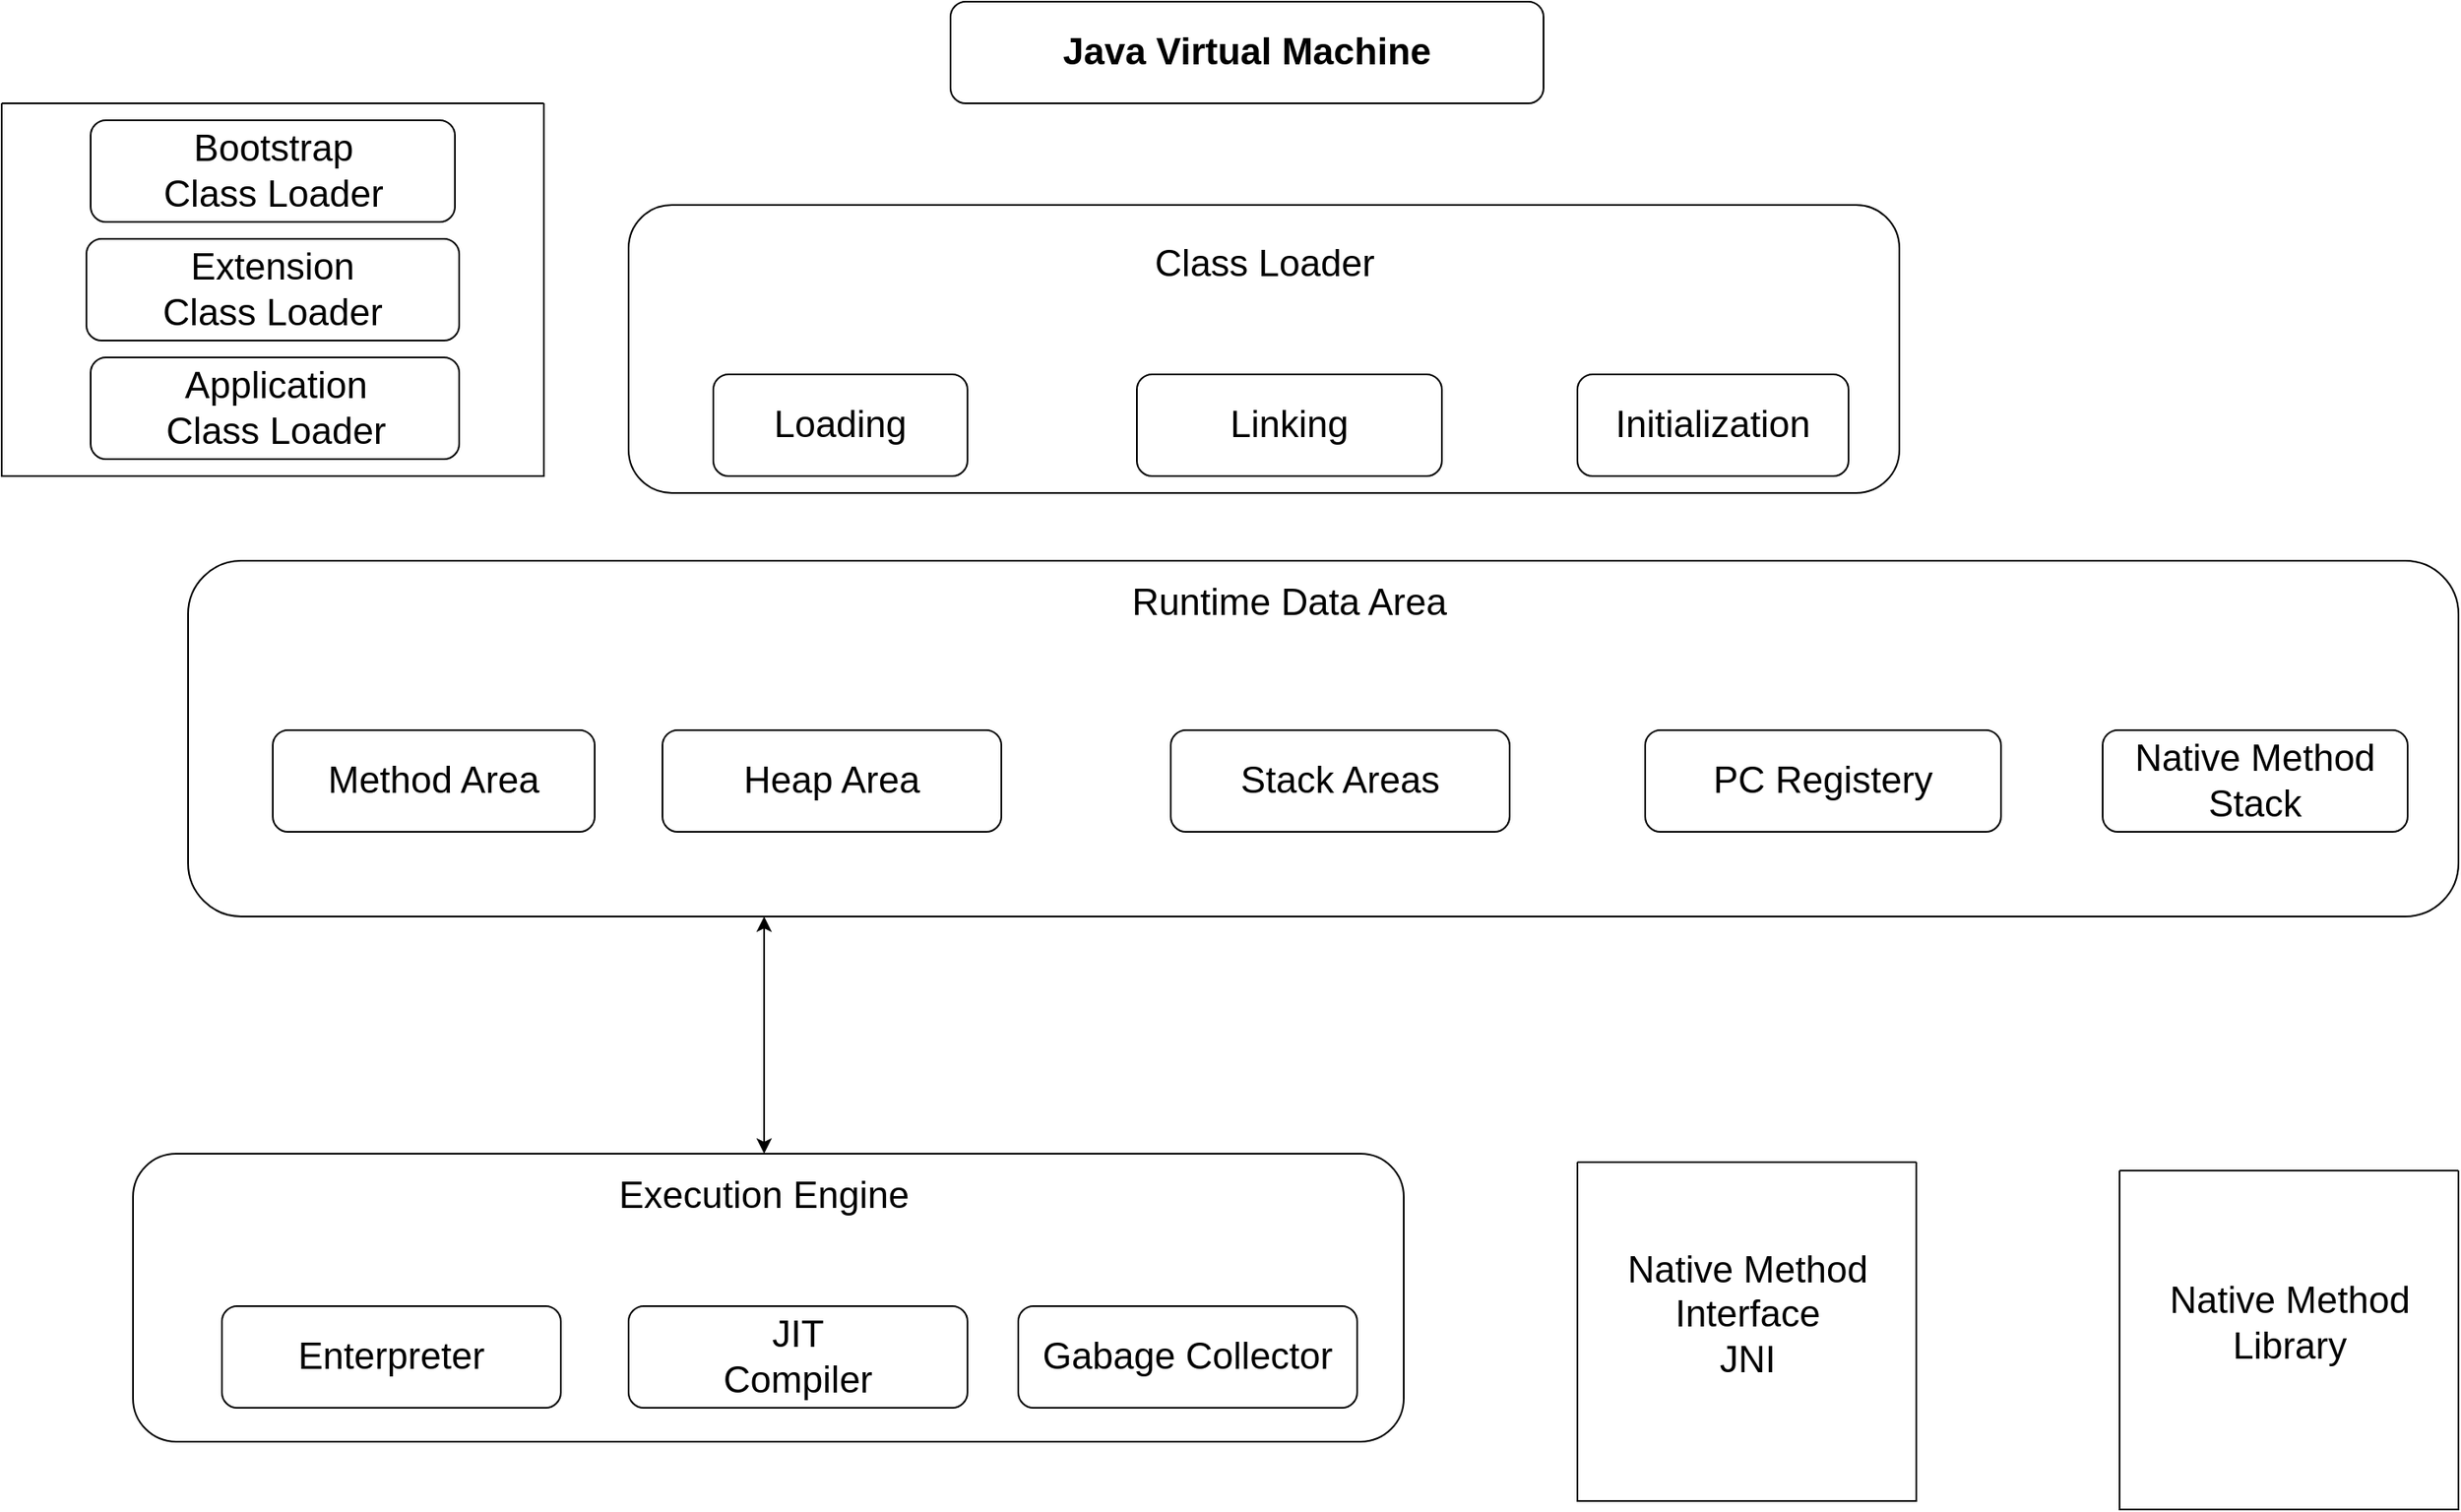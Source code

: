 <mxfile>
    <diagram id="7lvUtoCPWXbtKYrUXMEo" name="Page-1">
        <mxGraphModel dx="3154" dy="1676" grid="1" gridSize="10" guides="1" tooltips="1" connect="1" arrows="1" fold="1" page="1" pageScale="1" pageWidth="850" pageHeight="1100" math="0" shadow="0">
            <root>
                <mxCell id="0"/>
                <mxCell id="1" parent="0"/>
                <mxCell id="3" value="" style="rounded=1;whiteSpace=wrap;html=1;" vertex="1" parent="1">
                    <mxGeometry x="250" y="30" width="350" height="60" as="geometry"/>
                </mxCell>
                <mxCell id="4" value="&lt;b&gt;&lt;font style=&quot;font-size: 22px;&quot;&gt;Java Virtual Machine&lt;/font&gt;&lt;/b&gt;" style="text;html=1;strokeColor=none;fillColor=none;align=center;verticalAlign=middle;whiteSpace=wrap;rounded=0;" vertex="1" parent="1">
                    <mxGeometry x="260" y="45" width="330" height="30" as="geometry"/>
                </mxCell>
                <mxCell id="6" value="" style="rounded=1;whiteSpace=wrap;html=1;fontSize=22;" vertex="1" parent="1">
                    <mxGeometry x="60" y="150" width="750" height="170" as="geometry"/>
                </mxCell>
                <mxCell id="7" value="Class Loader" style="text;html=1;strokeColor=none;fillColor=none;align=center;verticalAlign=middle;whiteSpace=wrap;rounded=0;fontSize=22;" vertex="1" parent="1">
                    <mxGeometry x="352.5" y="170" width="165" height="30" as="geometry"/>
                </mxCell>
                <mxCell id="8" value="Loading" style="rounded=1;whiteSpace=wrap;html=1;fontSize=22;" vertex="1" parent="1">
                    <mxGeometry x="110" y="250" width="150" height="60" as="geometry"/>
                </mxCell>
                <mxCell id="9" value="Linking" style="rounded=1;whiteSpace=wrap;html=1;fontSize=22;" vertex="1" parent="1">
                    <mxGeometry x="360" y="250" width="180" height="60" as="geometry"/>
                </mxCell>
                <mxCell id="11" value="Initialization" style="rounded=1;whiteSpace=wrap;html=1;fontSize=22;" vertex="1" parent="1">
                    <mxGeometry x="620" y="250" width="160" height="60" as="geometry"/>
                </mxCell>
                <mxCell id="12" value="" style="rounded=1;whiteSpace=wrap;html=1;fontSize=22;" vertex="1" parent="1">
                    <mxGeometry x="-200" y="360" width="1340" height="210" as="geometry"/>
                </mxCell>
                <mxCell id="13" value="Runtime Data Area" style="text;html=1;strokeColor=none;fillColor=none;align=center;verticalAlign=middle;whiteSpace=wrap;rounded=0;fontSize=22;" vertex="1" parent="1">
                    <mxGeometry x="331.25" y="370" width="237.5" height="30" as="geometry"/>
                </mxCell>
                <mxCell id="14" value="Method Area" style="rounded=1;whiteSpace=wrap;html=1;fontSize=22;" vertex="1" parent="1">
                    <mxGeometry x="-150" y="460" width="190" height="60" as="geometry"/>
                </mxCell>
                <mxCell id="15" value="Heap Area" style="rounded=1;whiteSpace=wrap;html=1;fontSize=22;" vertex="1" parent="1">
                    <mxGeometry x="80" y="460" width="200" height="60" as="geometry"/>
                </mxCell>
                <mxCell id="16" value="Native Method Stack" style="rounded=1;whiteSpace=wrap;html=1;fontSize=22;" vertex="1" parent="1">
                    <mxGeometry x="930" y="460" width="180" height="60" as="geometry"/>
                </mxCell>
                <mxCell id="17" value="PC Registery" style="rounded=1;whiteSpace=wrap;html=1;fontSize=22;" vertex="1" parent="1">
                    <mxGeometry x="660" y="460" width="210" height="60" as="geometry"/>
                </mxCell>
                <mxCell id="18" value="Stack Areas" style="rounded=1;whiteSpace=wrap;html=1;fontSize=22;" vertex="1" parent="1">
                    <mxGeometry x="380" y="460" width="200" height="60" as="geometry"/>
                </mxCell>
                <mxCell id="19" value="" style="rounded=1;whiteSpace=wrap;html=1;fontSize=22;" vertex="1" parent="1">
                    <mxGeometry x="-232.5" y="710" width="750" height="170" as="geometry"/>
                </mxCell>
                <mxCell id="20" value="Execution Engine" style="text;html=1;strokeColor=none;fillColor=none;align=center;verticalAlign=middle;whiteSpace=wrap;rounded=0;fontSize=22;" vertex="1" parent="1">
                    <mxGeometry x="40" y="720" width="200" height="30" as="geometry"/>
                </mxCell>
                <mxCell id="27" value="Enterpreter" style="rounded=1;whiteSpace=wrap;html=1;fontSize=22;" vertex="1" parent="1">
                    <mxGeometry x="-180" y="800" width="200" height="60" as="geometry"/>
                </mxCell>
                <mxCell id="28" value="JIT&lt;br style=&quot;border-color: var(--border-color);&quot;&gt;Compiler" style="rounded=1;whiteSpace=wrap;html=1;fontSize=22;" vertex="1" parent="1">
                    <mxGeometry x="60" y="800" width="200" height="60" as="geometry"/>
                </mxCell>
                <mxCell id="29" value="Gabage Collector" style="rounded=1;whiteSpace=wrap;html=1;fontSize=22;" vertex="1" parent="1">
                    <mxGeometry x="290" y="800" width="200" height="60" as="geometry"/>
                </mxCell>
                <mxCell id="30" value="" style="swimlane;startSize=0;rounded=1;fontSize=22;" vertex="1" parent="1">
                    <mxGeometry x="940" y="720" width="200" height="200" as="geometry"/>
                </mxCell>
                <mxCell id="31" value="Native Method&lt;br&gt;Library" style="text;html=1;align=center;verticalAlign=middle;resizable=0;points=[];autosize=1;strokeColor=none;fillColor=none;fontSize=22;" vertex="1" parent="30">
                    <mxGeometry x="15" y="55" width="170" height="70" as="geometry"/>
                </mxCell>
                <mxCell id="34" value="" style="swimlane;startSize=0;rounded=1;fontSize=22;" vertex="1" parent="1">
                    <mxGeometry x="620" y="715" width="200" height="200" as="geometry"/>
                </mxCell>
                <mxCell id="35" value="Native Method&lt;br&gt;Interface&lt;br&gt;JNI" style="text;html=1;align=center;verticalAlign=middle;resizable=0;points=[];autosize=1;strokeColor=none;fillColor=none;fontSize=22;" vertex="1" parent="34">
                    <mxGeometry x="15" y="45" width="170" height="90" as="geometry"/>
                </mxCell>
                <mxCell id="36" value="" style="endArrow=classic;startArrow=classic;html=1;fontSize=22;" edge="1" parent="1">
                    <mxGeometry width="50" height="50" relative="1" as="geometry">
                        <mxPoint x="140" y="710" as="sourcePoint"/>
                        <mxPoint x="140" y="570" as="targetPoint"/>
                    </mxGeometry>
                </mxCell>
                <mxCell id="37" value="" style="swimlane;startSize=0;rounded=1;fontSize=22;" vertex="1" parent="1">
                    <mxGeometry x="-310" y="90" width="320" height="220" as="geometry"/>
                </mxCell>
                <mxCell id="39" value="Bootstrap&lt;br&gt;Class Loader" style="rounded=1;whiteSpace=wrap;html=1;fontSize=22;" vertex="1" parent="37">
                    <mxGeometry x="52.5" y="10" width="215" height="60" as="geometry"/>
                </mxCell>
                <mxCell id="40" value="Extension&lt;br&gt;Class Loader" style="rounded=1;whiteSpace=wrap;html=1;fontSize=22;" vertex="1" parent="37">
                    <mxGeometry x="50" y="80" width="220" height="60" as="geometry"/>
                </mxCell>
                <mxCell id="41" value="Application &lt;br&gt;Class Loader" style="rounded=1;whiteSpace=wrap;html=1;fontSize=22;" vertex="1" parent="37">
                    <mxGeometry x="52.5" y="150" width="217.5" height="60" as="geometry"/>
                </mxCell>
            </root>
        </mxGraphModel>
    </diagram>
</mxfile>